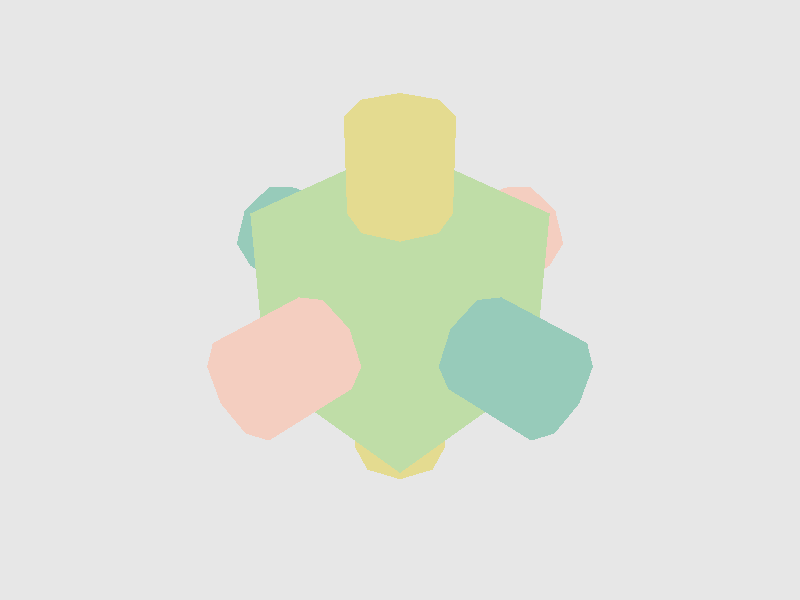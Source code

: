 #include "colors.inc"
#include "shapes.inc"
#include "textures.inc"
#include "metals.inc"
#include "skies.inc"
light_source {
<-20,0,40>
color
White*0.7 
}
light_source {
<0,0,40>
color
White*0.5 
}
light_source {
<-50,-40,0>
color
White*0.3 
}
light_source {
<-20,-30,5>
color
White*1.0 
}
light_source {
<-45,15,5.5>
color
White*0.4 
}
sky_sphere {
pigment {
color
<0.8,0.8,0.8> 
} 
}
triangle {
<0.0,0.4116116538643837,0.4116116538643837>
<0.0,0.5,0.375>
<1.0,0.5,0.375>
texture {
pigment {
color
<0.30980392156862746,0.6,0.49019607843137253> 
} 
}
finish {
ambient
0.2
diffuse
0.4
specular
0.35
roughness
0.1
phong
0.1 
} 
}
triangle {
<1.0,0.5,0.375>
<1.0,0.4116116538643837,0.4116116538643837>
<0.0,0.4116116538643837,0.4116116538643837>
texture {
pigment {
color
<0.30980392156862746,0.6,0.49019607843137253> 
} 
}
finish {
ambient
0.2
diffuse
0.4
specular
0.35
roughness
0.1
phong
0.1 
} 
}
triangle {
<0.0,0.4116116538643837,0.4116116538643837>
<0.0,0.4116116538643837,0.5883883461356163>
<0.0,0.5883883461356163,0.5883883461356163>
texture {
pigment {
color
<0.30980392156862746,0.6,0.49019607843137253> 
} 
}
finish {
ambient
0.2
diffuse
0.4
specular
0.35
roughness
0.1
phong
0.1 
} 
}
triangle {
<0.0,0.4116116538643837,0.4116116538643837>
<0.0,0.375,0.5>
<0.0,0.4116116538643837,0.5883883461356163>
texture {
pigment {
color
<0.30980392156862746,0.6,0.49019607843137253> 
} 
}
finish {
ambient
0.2
diffuse
0.4
specular
0.35
roughness
0.1
phong
0.1 
} 
}
triangle {
<0.0,0.4116116538643837,0.5883883461356163>
<0.0,0.5,0.625>
<0.0,0.5883883461356163,0.5883883461356163>
texture {
pigment {
color
<0.30980392156862746,0.6,0.49019607843137253> 
} 
}
finish {
ambient
0.2
diffuse
0.4
specular
0.35
roughness
0.1
phong
0.1 
} 
}
triangle {
<0.0,0.5883883461356163,0.5883883461356163>
<0.0,0.625,0.5>
<0.0,0.5883883461356163,0.4116116538643837>
texture {
pigment {
color
<0.30980392156862746,0.6,0.49019607843137253> 
} 
}
finish {
ambient
0.2
diffuse
0.4
specular
0.35
roughness
0.1
phong
0.1 
} 
}
triangle {
<0.0,0.5,0.375>
<0.0,0.4116116538643837,0.4116116538643837>
<0.0,0.5883883461356163,0.4116116538643837>
texture {
pigment {
color
<0.30980392156862746,0.6,0.49019607843137253> 
} 
}
finish {
ambient
0.2
diffuse
0.4
specular
0.35
roughness
0.1
phong
0.1 
} 
}
triangle {
<0.0,0.5883883461356163,0.4116116538643837>
<0.0,0.4116116538643837,0.4116116538643837>
<0.0,0.5883883461356163,0.5883883461356163>
texture {
pigment {
color
<0.30980392156862746,0.6,0.49019607843137253> 
} 
}
finish {
ambient
0.2
diffuse
0.4
specular
0.35
roughness
0.1
phong
0.1 
} 
}
triangle {
<0.0,0.5883883461356163,0.4116116538643837>
<0.0,0.5,0.375>
<1.0,0.5,0.375>
texture {
pigment {
color
<0.30980392156862746,0.6,0.49019607843137253> 
} 
}
finish {
ambient
0.2
diffuse
0.4
specular
0.35
roughness
0.1
phong
0.1 
} 
}
triangle {
<1.0,0.5,0.375>
<1.0,0.5883883461356163,0.4116116538643837>
<0.0,0.5883883461356163,0.4116116538643837>
texture {
pigment {
color
<0.30980392156862746,0.6,0.49019607843137253> 
} 
}
finish {
ambient
0.2
diffuse
0.4
specular
0.35
roughness
0.1
phong
0.1 
} 
}
triangle {
<0.0,0.375,0.5>
<0.0,0.4116116538643837,0.4116116538643837>
<1.0,0.4116116538643837,0.4116116538643837>
texture {
pigment {
color
<0.30980392156862746,0.6,0.49019607843137253> 
} 
}
finish {
ambient
0.2
diffuse
0.4
specular
0.35
roughness
0.1
phong
0.1 
} 
}
triangle {
<1.0,0.4116116538643837,0.4116116538643837>
<1.0,0.375,0.5>
<0.0,0.375,0.5>
texture {
pigment {
color
<0.30980392156862746,0.6,0.49019607843137253> 
} 
}
finish {
ambient
0.2
diffuse
0.4
specular
0.35
roughness
0.1
phong
0.1 
} 
}
triangle {
<1.0,0.4116116538643837,0.4116116538643837>
<1.0,0.4116116538643837,0.5883883461356163>
<1.0,0.5883883461356163,0.5883883461356163>
texture {
pigment {
color
<0.30980392156862746,0.6,0.49019607843137253> 
} 
}
finish {
ambient
0.2
diffuse
0.4
specular
0.35
roughness
0.1
phong
0.1 
} 
}
triangle {
<1.0,0.4116116538643837,0.4116116538643837>
<1.0,0.375,0.5>
<1.0,0.4116116538643837,0.5883883461356163>
texture {
pigment {
color
<0.30980392156862746,0.6,0.49019607843137253> 
} 
}
finish {
ambient
0.2
diffuse
0.4
specular
0.35
roughness
0.1
phong
0.1 
} 
}
triangle {
<1.0,0.4116116538643837,0.5883883461356163>
<1.0,0.5,0.625>
<1.0,0.5883883461356163,0.5883883461356163>
texture {
pigment {
color
<0.30980392156862746,0.6,0.49019607843137253> 
} 
}
finish {
ambient
0.2
diffuse
0.4
specular
0.35
roughness
0.1
phong
0.1 
} 
}
triangle {
<1.0,0.5883883461356163,0.5883883461356163>
<1.0,0.625,0.5>
<1.0,0.5883883461356163,0.4116116538643837>
texture {
pigment {
color
<0.30980392156862746,0.6,0.49019607843137253> 
} 
}
finish {
ambient
0.2
diffuse
0.4
specular
0.35
roughness
0.1
phong
0.1 
} 
}
triangle {
<1.0,0.5,0.375>
<1.0,0.4116116538643837,0.4116116538643837>
<1.0,0.5883883461356163,0.4116116538643837>
texture {
pigment {
color
<0.30980392156862746,0.6,0.49019607843137253> 
} 
}
finish {
ambient
0.2
diffuse
0.4
specular
0.35
roughness
0.1
phong
0.1 
} 
}
triangle {
<1.0,0.5883883461356163,0.4116116538643837>
<1.0,0.4116116538643837,0.4116116538643837>
<1.0,0.5883883461356163,0.5883883461356163>
texture {
pigment {
color
<0.30980392156862746,0.6,0.49019607843137253> 
} 
}
finish {
ambient
0.2
diffuse
0.4
specular
0.35
roughness
0.1
phong
0.1 
} 
}
triangle {
<0.0,0.4116116538643837,0.5883883461356163>
<0.0,0.5,0.625>
<1.0,0.5,0.625>
texture {
pigment {
color
<0.30980392156862746,0.6,0.49019607843137253> 
} 
}
finish {
ambient
0.2
diffuse
0.4
specular
0.35
roughness
0.1
phong
0.1 
} 
}
triangle {
<1.0,0.5,0.625>
<1.0,0.4116116538643837,0.5883883461356163>
<0.0,0.4116116538643837,0.5883883461356163>
texture {
pigment {
color
<0.30980392156862746,0.6,0.49019607843137253> 
} 
}
finish {
ambient
0.2
diffuse
0.4
specular
0.35
roughness
0.1
phong
0.1 
} 
}
triangle {
<0.0,0.375,0.5>
<0.0,0.4116116538643837,0.5883883461356163>
<1.0,0.4116116538643837,0.5883883461356163>
texture {
pigment {
color
<0.30980392156862746,0.6,0.49019607843137253> 
} 
}
finish {
ambient
0.2
diffuse
0.4
specular
0.35
roughness
0.1
phong
0.1 
} 
}
triangle {
<1.0,0.4116116538643837,0.5883883461356163>
<1.0,0.375,0.5>
<0.0,0.375,0.5>
texture {
pigment {
color
<0.30980392156862746,0.6,0.49019607843137253> 
} 
}
finish {
ambient
0.2
diffuse
0.4
specular
0.35
roughness
0.1
phong
0.1 
} 
}
triangle {
<0.0,0.5,0.625>
<0.0,0.5883883461356163,0.5883883461356163>
<1.0,0.5883883461356163,0.5883883461356163>
texture {
pigment {
color
<0.30980392156862746,0.6,0.49019607843137253> 
} 
}
finish {
ambient
0.2
diffuse
0.4
specular
0.35
roughness
0.1
phong
0.1 
} 
}
triangle {
<1.0,0.5883883461356163,0.5883883461356163>
<1.0,0.5,0.625>
<0.0,0.5,0.625>
texture {
pigment {
color
<0.30980392156862746,0.6,0.49019607843137253> 
} 
}
finish {
ambient
0.2
diffuse
0.4
specular
0.35
roughness
0.1
phong
0.1 
} 
}
triangle {
<0.0,0.5883883461356163,0.5883883461356163>
<0.0,0.625,0.5>
<1.0,0.625,0.5>
texture {
pigment {
color
<0.30980392156862746,0.6,0.49019607843137253> 
} 
}
finish {
ambient
0.2
diffuse
0.4
specular
0.35
roughness
0.1
phong
0.1 
} 
}
triangle {
<1.0,0.625,0.5>
<1.0,0.5883883461356163,0.5883883461356163>
<0.0,0.5883883461356163,0.5883883461356163>
texture {
pigment {
color
<0.30980392156862746,0.6,0.49019607843137253> 
} 
}
finish {
ambient
0.2
diffuse
0.4
specular
0.35
roughness
0.1
phong
0.1 
} 
}
triangle {
<0.0,0.625,0.5>
<0.0,0.5883883461356163,0.4116116538643837>
<1.0,0.5883883461356163,0.4116116538643837>
texture {
pigment {
color
<0.30980392156862746,0.6,0.49019607843137253> 
} 
}
finish {
ambient
0.2
diffuse
0.4
specular
0.35
roughness
0.1
phong
0.1 
} 
}
triangle {
<1.0,0.5883883461356163,0.4116116538643837>
<1.0,0.625,0.5>
<0.0,0.625,0.5>
texture {
pigment {
color
<0.30980392156862746,0.6,0.49019607843137253> 
} 
}
finish {
ambient
0.2
diffuse
0.4
specular
0.35
roughness
0.1
phong
0.1 
} 
}
triangle {
<0.5883883461356163,0.0,0.4116116538643837>
<0.5,0.0,0.375>
<0.5,1.0,0.375>
texture {
pigment {
color
<0.7764705882352941,0.7058823529411765,0.2784313725490196> 
} 
}
finish {
ambient
0.2
diffuse
0.4
specular
0.35
roughness
0.1
phong
0.1 
} 
}
triangle {
<0.5,1.0,0.375>
<0.5883883461356163,1.0,0.4116116538643837>
<0.5883883461356163,0.0,0.4116116538643837>
texture {
pigment {
color
<0.7764705882352941,0.7058823529411765,0.2784313725490196> 
} 
}
finish {
ambient
0.2
diffuse
0.4
specular
0.35
roughness
0.1
phong
0.1 
} 
}
triangle {
<0.4116116538643837,0.0,0.5883883461356163>
<0.4116116538643837,0.0,0.4116116538643837>
<0.5883883461356163,0.0,0.4116116538643837>
texture {
pigment {
color
<0.7764705882352941,0.7058823529411765,0.2784313725490196> 
} 
}
finish {
ambient
0.2
diffuse
0.4
specular
0.35
roughness
0.1
phong
0.1 
} 
}
triangle {
<0.4116116538643837,0.0,0.5883883461356163>
<0.375,0.0,0.5>
<0.4116116538643837,0.0,0.4116116538643837>
texture {
pigment {
color
<0.7764705882352941,0.7058823529411765,0.2784313725490196> 
} 
}
finish {
ambient
0.2
diffuse
0.4
specular
0.35
roughness
0.1
phong
0.1 
} 
}
triangle {
<0.4116116538643837,0.0,0.4116116538643837>
<0.5,0.0,0.375>
<0.5883883461356163,0.0,0.4116116538643837>
texture {
pigment {
color
<0.7764705882352941,0.7058823529411765,0.2784313725490196> 
} 
}
finish {
ambient
0.2
diffuse
0.4
specular
0.35
roughness
0.1
phong
0.1 
} 
}
triangle {
<0.5883883461356163,0.0,0.4116116538643837>
<0.625,0.0,0.5>
<0.5883883461356163,0.0,0.5883883461356163>
texture {
pigment {
color
<0.7764705882352941,0.7058823529411765,0.2784313725490196> 
} 
}
finish {
ambient
0.2
diffuse
0.4
specular
0.35
roughness
0.1
phong
0.1 
} 
}
triangle {
<0.5,0.0,0.625>
<0.4116116538643837,0.0,0.5883883461356163>
<0.5883883461356163,0.0,0.5883883461356163>
texture {
pigment {
color
<0.7764705882352941,0.7058823529411765,0.2784313725490196> 
} 
}
finish {
ambient
0.2
diffuse
0.4
specular
0.35
roughness
0.1
phong
0.1 
} 
}
triangle {
<0.5883883461356163,0.0,0.5883883461356163>
<0.4116116538643837,0.0,0.5883883461356163>
<0.5883883461356163,0.0,0.4116116538643837>
texture {
pigment {
color
<0.7764705882352941,0.7058823529411765,0.2784313725490196> 
} 
}
finish {
ambient
0.2
diffuse
0.4
specular
0.35
roughness
0.1
phong
0.1 
} 
}
triangle {
<0.4116116538643837,0.0,0.4116116538643837>
<0.5,0.0,0.375>
<0.5,1.0,0.375>
texture {
pigment {
color
<0.7764705882352941,0.7058823529411765,0.2784313725490196> 
} 
}
finish {
ambient
0.2
diffuse
0.4
specular
0.35
roughness
0.1
phong
0.1 
} 
}
triangle {
<0.5,1.0,0.375>
<0.4116116538643837,1.0,0.4116116538643837>
<0.4116116538643837,0.0,0.4116116538643837>
texture {
pigment {
color
<0.7764705882352941,0.7058823529411765,0.2784313725490196> 
} 
}
finish {
ambient
0.2
diffuse
0.4
specular
0.35
roughness
0.1
phong
0.1 
} 
}
triangle {
<0.625,0.0,0.5>
<0.5883883461356163,0.0,0.4116116538643837>
<0.5883883461356163,1.0,0.4116116538643837>
texture {
pigment {
color
<0.7764705882352941,0.7058823529411765,0.2784313725490196> 
} 
}
finish {
ambient
0.2
diffuse
0.4
specular
0.35
roughness
0.1
phong
0.1 
} 
}
triangle {
<0.5883883461356163,1.0,0.4116116538643837>
<0.625,1.0,0.5>
<0.625,0.0,0.5>
texture {
pigment {
color
<0.7764705882352941,0.7058823529411765,0.2784313725490196> 
} 
}
finish {
ambient
0.2
diffuse
0.4
specular
0.35
roughness
0.1
phong
0.1 
} 
}
triangle {
<0.4116116538643837,1.0,0.4116116538643837>
<0.4116116538643837,1.0,0.5883883461356163>
<0.5883883461356163,1.0,0.5883883461356163>
texture {
pigment {
color
<0.7764705882352941,0.7058823529411765,0.2784313725490196> 
} 
}
finish {
ambient
0.2
diffuse
0.4
specular
0.35
roughness
0.1
phong
0.1 
} 
}
triangle {
<0.4116116538643837,1.0,0.4116116538643837>
<0.375,1.0,0.5>
<0.4116116538643837,1.0,0.5883883461356163>
texture {
pigment {
color
<0.7764705882352941,0.7058823529411765,0.2784313725490196> 
} 
}
finish {
ambient
0.2
diffuse
0.4
specular
0.35
roughness
0.1
phong
0.1 
} 
}
triangle {
<0.4116116538643837,1.0,0.5883883461356163>
<0.5,1.0,0.625>
<0.5883883461356163,1.0,0.5883883461356163>
texture {
pigment {
color
<0.7764705882352941,0.7058823529411765,0.2784313725490196> 
} 
}
finish {
ambient
0.2
diffuse
0.4
specular
0.35
roughness
0.1
phong
0.1 
} 
}
triangle {
<0.5883883461356163,1.0,0.5883883461356163>
<0.625,1.0,0.5>
<0.5883883461356163,1.0,0.4116116538643837>
texture {
pigment {
color
<0.7764705882352941,0.7058823529411765,0.2784313725490196> 
} 
}
finish {
ambient
0.2
diffuse
0.4
specular
0.35
roughness
0.1
phong
0.1 
} 
}
triangle {
<0.5,1.0,0.375>
<0.4116116538643837,1.0,0.4116116538643837>
<0.5883883461356163,1.0,0.4116116538643837>
texture {
pigment {
color
<0.7764705882352941,0.7058823529411765,0.2784313725490196> 
} 
}
finish {
ambient
0.2
diffuse
0.4
specular
0.35
roughness
0.1
phong
0.1 
} 
}
triangle {
<0.5883883461356163,1.0,0.4116116538643837>
<0.4116116538643837,1.0,0.4116116538643837>
<0.5883883461356163,1.0,0.5883883461356163>
texture {
pigment {
color
<0.7764705882352941,0.7058823529411765,0.2784313725490196> 
} 
}
finish {
ambient
0.2
diffuse
0.4
specular
0.35
roughness
0.1
phong
0.1 
} 
}
triangle {
<0.5,0.0,0.625>
<0.5883883461356163,0.0,0.5883883461356163>
<0.5883883461356163,1.0,0.5883883461356163>
texture {
pigment {
color
<0.7764705882352941,0.7058823529411765,0.2784313725490196> 
} 
}
finish {
ambient
0.2
diffuse
0.4
specular
0.35
roughness
0.1
phong
0.1 
} 
}
triangle {
<0.5883883461356163,1.0,0.5883883461356163>
<0.5,1.0,0.625>
<0.5,0.0,0.625>
texture {
pigment {
color
<0.7764705882352941,0.7058823529411765,0.2784313725490196> 
} 
}
finish {
ambient
0.2
diffuse
0.4
specular
0.35
roughness
0.1
phong
0.1 
} 
}
triangle {
<0.5883883461356163,0.0,0.5883883461356163>
<0.625,0.0,0.5>
<0.625,1.0,0.5>
texture {
pigment {
color
<0.7764705882352941,0.7058823529411765,0.2784313725490196> 
} 
}
finish {
ambient
0.2
diffuse
0.4
specular
0.35
roughness
0.1
phong
0.1 
} 
}
triangle {
<0.625,1.0,0.5>
<0.5883883461356163,1.0,0.5883883461356163>
<0.5883883461356163,0.0,0.5883883461356163>
texture {
pigment {
color
<0.7764705882352941,0.7058823529411765,0.2784313725490196> 
} 
}
finish {
ambient
0.2
diffuse
0.4
specular
0.35
roughness
0.1
phong
0.1 
} 
}
triangle {
<0.5,0.0,0.625>
<0.4116116538643837,0.0,0.5883883461356163>
<0.4116116538643837,1.0,0.5883883461356163>
texture {
pigment {
color
<0.7764705882352941,0.7058823529411765,0.2784313725490196> 
} 
}
finish {
ambient
0.2
diffuse
0.4
specular
0.35
roughness
0.1
phong
0.1 
} 
}
triangle {
<0.4116116538643837,1.0,0.5883883461356163>
<0.5,1.0,0.625>
<0.5,0.0,0.625>
texture {
pigment {
color
<0.7764705882352941,0.7058823529411765,0.2784313725490196> 
} 
}
finish {
ambient
0.2
diffuse
0.4
specular
0.35
roughness
0.1
phong
0.1 
} 
}
triangle {
<0.4116116538643837,0.0,0.5883883461356163>
<0.375,0.0,0.5>
<0.375,1.0,0.5>
texture {
pigment {
color
<0.7764705882352941,0.7058823529411765,0.2784313725490196> 
} 
}
finish {
ambient
0.2
diffuse
0.4
specular
0.35
roughness
0.1
phong
0.1 
} 
}
triangle {
<0.375,1.0,0.5>
<0.4116116538643837,1.0,0.5883883461356163>
<0.4116116538643837,0.0,0.5883883461356163>
texture {
pigment {
color
<0.7764705882352941,0.7058823529411765,0.2784313725490196> 
} 
}
finish {
ambient
0.2
diffuse
0.4
specular
0.35
roughness
0.1
phong
0.1 
} 
}
triangle {
<0.375,0.0,0.5>
<0.4116116538643837,0.0,0.4116116538643837>
<0.4116116538643837,1.0,0.4116116538643837>
texture {
pigment {
color
<0.7764705882352941,0.7058823529411765,0.2784313725490196> 
} 
}
finish {
ambient
0.2
diffuse
0.4
specular
0.35
roughness
0.1
phong
0.1 
} 
}
triangle {
<0.4116116538643837,1.0,0.4116116538643837>
<0.375,1.0,0.5>
<0.375,0.0,0.5>
texture {
pigment {
color
<0.7764705882352941,0.7058823529411765,0.2784313725490196> 
} 
}
finish {
ambient
0.2
diffuse
0.4
specular
0.35
roughness
0.1
phong
0.1 
} 
}
triangle {
<0.5883883461356163,0.4116116538643837,0.0>
<0.5,0.375,0.0>
<0.5,0.375,1.0>
texture {
pigment {
color
<0.9058823529411765,0.615686274509804,0.5254901960784314> 
} 
}
finish {
ambient
0.2
diffuse
0.4
specular
0.35
roughness
0.1
phong
0.1 
} 
}
triangle {
<0.5,0.375,1.0>
<0.5883883461356163,0.4116116538643837,1.0>
<0.5883883461356163,0.4116116538643837,0.0>
texture {
pigment {
color
<0.9058823529411765,0.615686274509804,0.5254901960784314> 
} 
}
finish {
ambient
0.2
diffuse
0.4
specular
0.35
roughness
0.1
phong
0.1 
} 
}
triangle {
<0.4116116538643837,0.5883883461356163,1.0>
<0.4116116538643837,0.4116116538643837,1.0>
<0.5883883461356163,0.4116116538643837,1.0>
texture {
pigment {
color
<0.9058823529411765,0.615686274509804,0.5254901960784314> 
} 
}
finish {
ambient
0.2
diffuse
0.4
specular
0.35
roughness
0.1
phong
0.1 
} 
}
triangle {
<0.4116116538643837,0.5883883461356163,1.0>
<0.375,0.5,1.0>
<0.4116116538643837,0.4116116538643837,1.0>
texture {
pigment {
color
<0.9058823529411765,0.615686274509804,0.5254901960784314> 
} 
}
finish {
ambient
0.2
diffuse
0.4
specular
0.35
roughness
0.1
phong
0.1 
} 
}
triangle {
<0.4116116538643837,0.4116116538643837,1.0>
<0.5,0.375,1.0>
<0.5883883461356163,0.4116116538643837,1.0>
texture {
pigment {
color
<0.9058823529411765,0.615686274509804,0.5254901960784314> 
} 
}
finish {
ambient
0.2
diffuse
0.4
specular
0.35
roughness
0.1
phong
0.1 
} 
}
triangle {
<0.5883883461356163,0.4116116538643837,1.0>
<0.625,0.5,1.0>
<0.5883883461356163,0.5883883461356163,1.0>
texture {
pigment {
color
<0.9058823529411765,0.615686274509804,0.5254901960784314> 
} 
}
finish {
ambient
0.2
diffuse
0.4
specular
0.35
roughness
0.1
phong
0.1 
} 
}
triangle {
<0.5,0.625,1.0>
<0.4116116538643837,0.5883883461356163,1.0>
<0.5883883461356163,0.5883883461356163,1.0>
texture {
pigment {
color
<0.9058823529411765,0.615686274509804,0.5254901960784314> 
} 
}
finish {
ambient
0.2
diffuse
0.4
specular
0.35
roughness
0.1
phong
0.1 
} 
}
triangle {
<0.5883883461356163,0.5883883461356163,1.0>
<0.4116116538643837,0.5883883461356163,1.0>
<0.5883883461356163,0.4116116538643837,1.0>
texture {
pigment {
color
<0.9058823529411765,0.615686274509804,0.5254901960784314> 
} 
}
finish {
ambient
0.2
diffuse
0.4
specular
0.35
roughness
0.1
phong
0.1 
} 
}
triangle {
<0.5,0.375,0.0>
<0.4116116538643837,0.4116116538643837,0.0>
<0.4116116538643837,0.4116116538643837,1.0>
texture {
pigment {
color
<0.9058823529411765,0.615686274509804,0.5254901960784314> 
} 
}
finish {
ambient
0.2
diffuse
0.4
specular
0.35
roughness
0.1
phong
0.1 
} 
}
triangle {
<0.4116116538643837,0.4116116538643837,1.0>
<0.5,0.375,1.0>
<0.5,0.375,0.0>
texture {
pigment {
color
<0.9058823529411765,0.615686274509804,0.5254901960784314> 
} 
}
finish {
ambient
0.2
diffuse
0.4
specular
0.35
roughness
0.1
phong
0.1 
} 
}
triangle {
<0.625,0.5,0.0>
<0.5883883461356163,0.4116116538643837,0.0>
<0.5883883461356163,0.4116116538643837,1.0>
texture {
pigment {
color
<0.9058823529411765,0.615686274509804,0.5254901960784314> 
} 
}
finish {
ambient
0.2
diffuse
0.4
specular
0.35
roughness
0.1
phong
0.1 
} 
}
triangle {
<0.5883883461356163,0.4116116538643837,1.0>
<0.625,0.5,1.0>
<0.625,0.5,0.0>
texture {
pigment {
color
<0.9058823529411765,0.615686274509804,0.5254901960784314> 
} 
}
finish {
ambient
0.2
diffuse
0.4
specular
0.35
roughness
0.1
phong
0.1 
} 
}
triangle {
<0.4116116538643837,0.5883883461356163,0.0>
<0.4116116538643837,0.4116116538643837,0.0>
<0.5883883461356163,0.4116116538643837,0.0>
texture {
pigment {
color
<0.9058823529411765,0.615686274509804,0.5254901960784314> 
} 
}
finish {
ambient
0.2
diffuse
0.4
specular
0.35
roughness
0.1
phong
0.1 
} 
}
triangle {
<0.4116116538643837,0.5883883461356163,0.0>
<0.375,0.5,0.0>
<0.4116116538643837,0.4116116538643837,0.0>
texture {
pigment {
color
<0.9058823529411765,0.615686274509804,0.5254901960784314> 
} 
}
finish {
ambient
0.2
diffuse
0.4
specular
0.35
roughness
0.1
phong
0.1 
} 
}
triangle {
<0.4116116538643837,0.4116116538643837,0.0>
<0.5,0.375,0.0>
<0.5883883461356163,0.4116116538643837,0.0>
texture {
pigment {
color
<0.9058823529411765,0.615686274509804,0.5254901960784314> 
} 
}
finish {
ambient
0.2
diffuse
0.4
specular
0.35
roughness
0.1
phong
0.1 
} 
}
triangle {
<0.5883883461356163,0.4116116538643837,0.0>
<0.625,0.5,0.0>
<0.5883883461356163,0.5883883461356163,0.0>
texture {
pigment {
color
<0.9058823529411765,0.615686274509804,0.5254901960784314> 
} 
}
finish {
ambient
0.2
diffuse
0.4
specular
0.35
roughness
0.1
phong
0.1 
} 
}
triangle {
<0.5,0.625,0.0>
<0.4116116538643837,0.5883883461356163,0.0>
<0.5883883461356163,0.5883883461356163,0.0>
texture {
pigment {
color
<0.9058823529411765,0.615686274509804,0.5254901960784314> 
} 
}
finish {
ambient
0.2
diffuse
0.4
specular
0.35
roughness
0.1
phong
0.1 
} 
}
triangle {
<0.5883883461356163,0.5883883461356163,0.0>
<0.4116116538643837,0.5883883461356163,0.0>
<0.5883883461356163,0.4116116538643837,0.0>
texture {
pigment {
color
<0.9058823529411765,0.615686274509804,0.5254901960784314> 
} 
}
finish {
ambient
0.2
diffuse
0.4
specular
0.35
roughness
0.1
phong
0.1 
} 
}
triangle {
<0.5883883461356163,0.5883883461356163,0.0>
<0.5,0.625,0.0>
<0.5,0.625,1.0>
texture {
pigment {
color
<0.9058823529411765,0.615686274509804,0.5254901960784314> 
} 
}
finish {
ambient
0.2
diffuse
0.4
specular
0.35
roughness
0.1
phong
0.1 
} 
}
triangle {
<0.5,0.625,1.0>
<0.5883883461356163,0.5883883461356163,1.0>
<0.5883883461356163,0.5883883461356163,0.0>
texture {
pigment {
color
<0.9058823529411765,0.615686274509804,0.5254901960784314> 
} 
}
finish {
ambient
0.2
diffuse
0.4
specular
0.35
roughness
0.1
phong
0.1 
} 
}
triangle {
<0.5883883461356163,0.5883883461356163,0.0>
<0.625,0.5,0.0>
<0.625,0.5,1.0>
texture {
pigment {
color
<0.9058823529411765,0.615686274509804,0.5254901960784314> 
} 
}
finish {
ambient
0.2
diffuse
0.4
specular
0.35
roughness
0.1
phong
0.1 
} 
}
triangle {
<0.625,0.5,1.0>
<0.5883883461356163,0.5883883461356163,1.0>
<0.5883883461356163,0.5883883461356163,0.0>
texture {
pigment {
color
<0.9058823529411765,0.615686274509804,0.5254901960784314> 
} 
}
finish {
ambient
0.2
diffuse
0.4
specular
0.35
roughness
0.1
phong
0.1 
} 
}
triangle {
<0.5,0.625,0.0>
<0.4116116538643837,0.5883883461356163,0.0>
<0.4116116538643837,0.5883883461356163,1.0>
texture {
pigment {
color
<0.9058823529411765,0.615686274509804,0.5254901960784314> 
} 
}
finish {
ambient
0.2
diffuse
0.4
specular
0.35
roughness
0.1
phong
0.1 
} 
}
triangle {
<0.4116116538643837,0.5883883461356163,1.0>
<0.5,0.625,1.0>
<0.5,0.625,0.0>
texture {
pigment {
color
<0.9058823529411765,0.615686274509804,0.5254901960784314> 
} 
}
finish {
ambient
0.2
diffuse
0.4
specular
0.35
roughness
0.1
phong
0.1 
} 
}
triangle {
<0.375,0.5,0.0>
<0.4116116538643837,0.5883883461356163,0.0>
<0.4116116538643837,0.5883883461356163,1.0>
texture {
pigment {
color
<0.9058823529411765,0.615686274509804,0.5254901960784314> 
} 
}
finish {
ambient
0.2
diffuse
0.4
specular
0.35
roughness
0.1
phong
0.1 
} 
}
triangle {
<0.4116116538643837,0.5883883461356163,1.0>
<0.375,0.5,1.0>
<0.375,0.5,0.0>
texture {
pigment {
color
<0.9058823529411765,0.615686274509804,0.5254901960784314> 
} 
}
finish {
ambient
0.2
diffuse
0.4
specular
0.35
roughness
0.1
phong
0.1 
} 
}
triangle {
<0.4116116538643837,0.4116116538643837,0.0>
<0.375,0.5,0.0>
<0.375,0.5,1.0>
texture {
pigment {
color
<0.9058823529411765,0.615686274509804,0.5254901960784314> 
} 
}
finish {
ambient
0.2
diffuse
0.4
specular
0.35
roughness
0.1
phong
0.1 
} 
}
triangle {
<0.375,0.5,1.0>
<0.4116116538643837,0.4116116538643837,1.0>
<0.4116116538643837,0.4116116538643837,0.0>
texture {
pigment {
color
<0.9058823529411765,0.615686274509804,0.5254901960784314> 
} 
}
finish {
ambient
0.2
diffuse
0.4
specular
0.35
roughness
0.1
phong
0.1 
} 
}
triangle {
<0.25,0.75,0.25>
<0.25,0.25,0.25>
<0.75,0.25,0.25>
texture {
pigment {
color
<0.5215686274509804,0.7254901960784313,0.3843137254901961> 
} 
}
finish {
ambient
0.2
diffuse
0.4
specular
0.35
roughness
0.1
phong
0.1 
} 
}
triangle {
<0.75,0.25,0.25>
<0.75,0.75,0.25>
<0.25,0.75,0.25>
texture {
pigment {
color
<0.5215686274509804,0.7254901960784313,0.3843137254901961> 
} 
}
finish {
ambient
0.2
diffuse
0.4
specular
0.35
roughness
0.1
phong
0.1 
} 
}
triangle {
<0.25,0.75,0.75>
<0.25,0.75,0.25>
<0.75,0.75,0.25>
texture {
pigment {
color
<0.5215686274509804,0.7254901960784313,0.3843137254901961> 
} 
}
finish {
ambient
0.2
diffuse
0.4
specular
0.35
roughness
0.1
phong
0.1 
} 
}
triangle {
<0.75,0.75,0.25>
<0.75,0.75,0.75>
<0.25,0.75,0.75>
texture {
pigment {
color
<0.5215686274509804,0.7254901960784313,0.3843137254901961> 
} 
}
finish {
ambient
0.2
diffuse
0.4
specular
0.35
roughness
0.1
phong
0.1 
} 
}
triangle {
<0.75,0.25,0.25>
<0.75,0.25,0.75>
<0.75,0.75,0.75>
texture {
pigment {
color
<0.5215686274509804,0.7254901960784313,0.3843137254901961> 
} 
}
finish {
ambient
0.2
diffuse
0.4
specular
0.35
roughness
0.1
phong
0.1 
} 
}
triangle {
<0.75,0.75,0.75>
<0.75,0.75,0.25>
<0.75,0.25,0.25>
texture {
pigment {
color
<0.5215686274509804,0.7254901960784313,0.3843137254901961> 
} 
}
finish {
ambient
0.2
diffuse
0.4
specular
0.35
roughness
0.1
phong
0.1 
} 
}
triangle {
<0.25,0.25,0.25>
<0.25,0.25,0.75>
<0.25,0.75,0.75>
texture {
pigment {
color
<0.5215686274509804,0.7254901960784313,0.3843137254901961> 
} 
}
finish {
ambient
0.2
diffuse
0.4
specular
0.35
roughness
0.1
phong
0.1 
} 
}
triangle {
<0.25,0.75,0.75>
<0.25,0.75,0.25>
<0.25,0.25,0.25>
texture {
pigment {
color
<0.5215686274509804,0.7254901960784313,0.3843137254901961> 
} 
}
finish {
ambient
0.2
diffuse
0.4
specular
0.35
roughness
0.1
phong
0.1 
} 
}
triangle {
<0.25,0.25,0.75>
<0.25,0.25,0.25>
<0.75,0.25,0.25>
texture {
pigment {
color
<0.5215686274509804,0.7254901960784313,0.3843137254901961> 
} 
}
finish {
ambient
0.2
diffuse
0.4
specular
0.35
roughness
0.1
phong
0.1 
} 
}
triangle {
<0.75,0.25,0.25>
<0.75,0.25,0.75>
<0.25,0.25,0.75>
texture {
pigment {
color
<0.5215686274509804,0.7254901960784313,0.3843137254901961> 
} 
}
finish {
ambient
0.2
diffuse
0.4
specular
0.35
roughness
0.1
phong
0.1 
} 
}
triangle {
<0.25,0.75,0.75>
<0.25,0.25,0.75>
<0.75,0.25,0.75>
texture {
pigment {
color
<0.5215686274509804,0.7254901960784313,0.3843137254901961> 
} 
}
finish {
ambient
0.2
diffuse
0.4
specular
0.35
roughness
0.1
phong
0.1 
} 
}
triangle {
<0.75,0.25,0.75>
<0.75,0.75,0.75>
<0.25,0.75,0.75>
texture {
pigment {
color
<0.5215686274509804,0.7254901960784313,0.3843137254901961> 
} 
}
finish {
ambient
0.2
diffuse
0.4
specular
0.35
roughness
0.1
phong
0.1 
} 
}
camera {
location
<2,2,2>
direction
<-1,-1,-1>
look_at
<0,0,0>
right
<1.3333333333333333,0,0> 
}
global_settings{
assumed_gamma
1
max_trace_level
5
radiosity {
brightness
2.0
count
100
error_bound
0.15
gray_threshold
0.0
low_error_factor
0.2
minimum_reuse
0.015
nearest_count
10
recursion_limit
5
adc_bailout
0.01
max_sample
0.5
media off
normal off
always_sample
1
pretrace_start
0.08
pretrace_end
0.01 
}
}